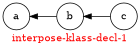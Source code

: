 // Copyright (C) 2007, 2008, 2009 Robert Nielsen <robert@dakota.org>
//
// Licensed under the Apache License, Version 2.0 (the "License");
// you may not use this file except in compliance with the License.
// You may obtain a copy of the License at
//
//      http://www.apache.org/licenses/LICENSE-2.0
//
// Unless required by applicable law or agreed to in writing, software
// distributed under the License is distributed on an "AS IS" BASIS,
// WITHOUT WARRANTIES OR CONDITIONS OF ANY KIND, either express or implied.
// See the License for the specific language governing permissions and
// limitations under the License.

digraph "interpose-klass-decl-1"
{
  graph [ label = "\G", fontcolor = red ];
  graph [ rankdir = LR, center = true, size = "3,0.33" ];
  node [ shape = circle ];
  edge [ dir = back ];
  
  a -> b -> c;
}
